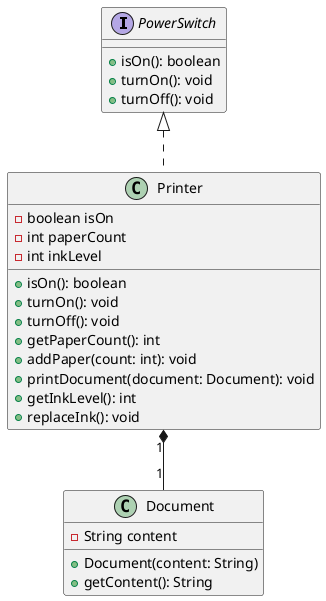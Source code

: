 @startuml

interface PowerSwitch {
  + isOn(): boolean
  + turnOn(): void
  + turnOff(): void
}

class Printer implements PowerSwitch {
  - boolean isOn
  - int paperCount
  - int inkLevel
  + isOn(): boolean
  + turnOn(): void
  + turnOff(): void
  + getPaperCount(): int
  + addPaper(count: int): void
  + printDocument(document: Document): void
  + getInkLevel(): int
  + replaceInk(): void
}
class Document {
  - String content
  + Document(content: String)
  + getContent(): String
}




Printer "1" *-- "1" Document

@enduml
